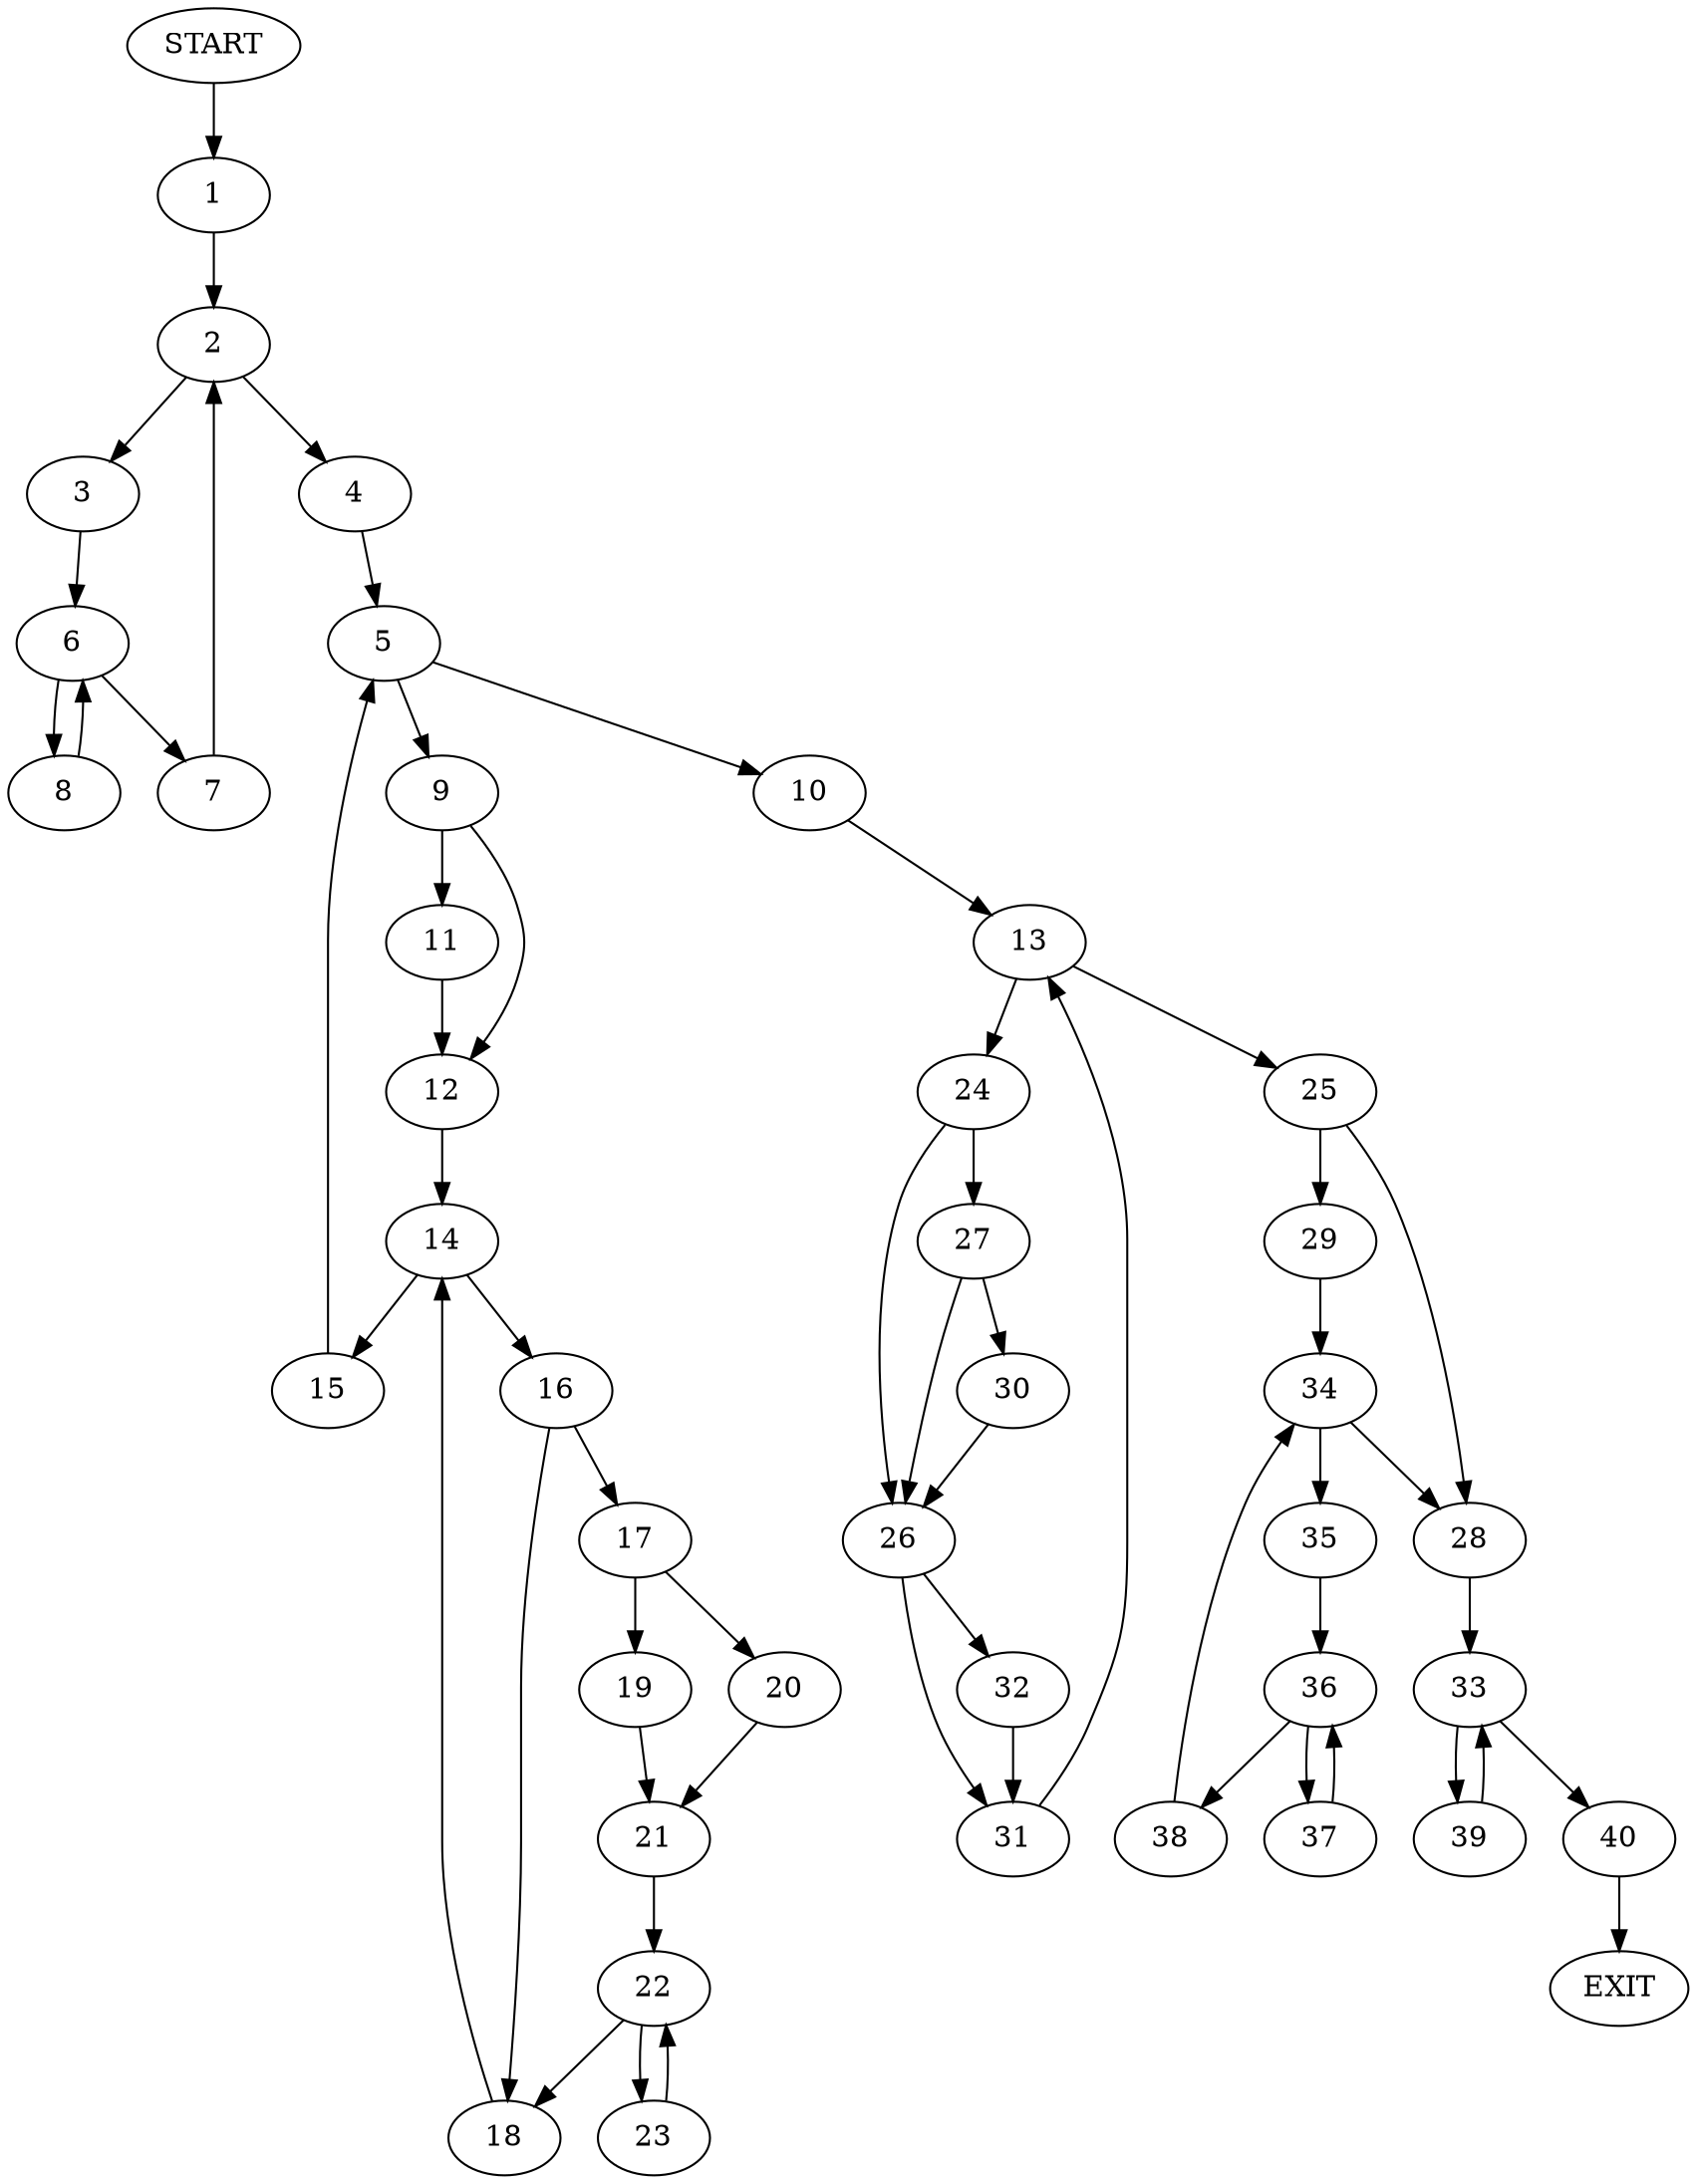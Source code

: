 digraph {
0 [label="START"]
41 [label="EXIT"]
0 -> 1
1 -> 2
2 -> 3
2 -> 4
4 -> 5
3 -> 6
6 -> 7
6 -> 8
7 -> 2
8 -> 6
5 -> 9
5 -> 10
9 -> 11
9 -> 12
10 -> 13
12 -> 14
11 -> 12
14 -> 15
14 -> 16
16 -> 17
16 -> 18
15 -> 5
18 -> 14
17 -> 19
17 -> 20
20 -> 21
19 -> 21
21 -> 22
22 -> 23
22 -> 18
23 -> 22
13 -> 24
13 -> 25
24 -> 26
24 -> 27
25 -> 28
25 -> 29
27 -> 30
27 -> 26
26 -> 31
26 -> 32
30 -> 26
32 -> 31
31 -> 13
28 -> 33
29 -> 34
34 -> 28
34 -> 35
35 -> 36
36 -> 37
36 -> 38
38 -> 34
37 -> 36
33 -> 39
33 -> 40
39 -> 33
40 -> 41
}
